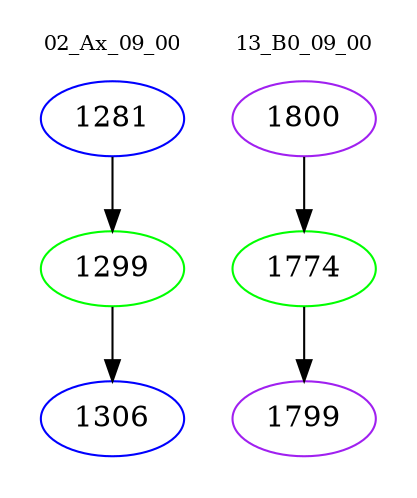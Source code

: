digraph{
subgraph cluster_0 {
color = white
label = "02_Ax_09_00";
fontsize=10;
T0_1281 [label="1281", color="blue"]
T0_1281 -> T0_1299 [color="black"]
T0_1299 [label="1299", color="green"]
T0_1299 -> T0_1306 [color="black"]
T0_1306 [label="1306", color="blue"]
}
subgraph cluster_1 {
color = white
label = "13_B0_09_00";
fontsize=10;
T1_1800 [label="1800", color="purple"]
T1_1800 -> T1_1774 [color="black"]
T1_1774 [label="1774", color="green"]
T1_1774 -> T1_1799 [color="black"]
T1_1799 [label="1799", color="purple"]
}
}
